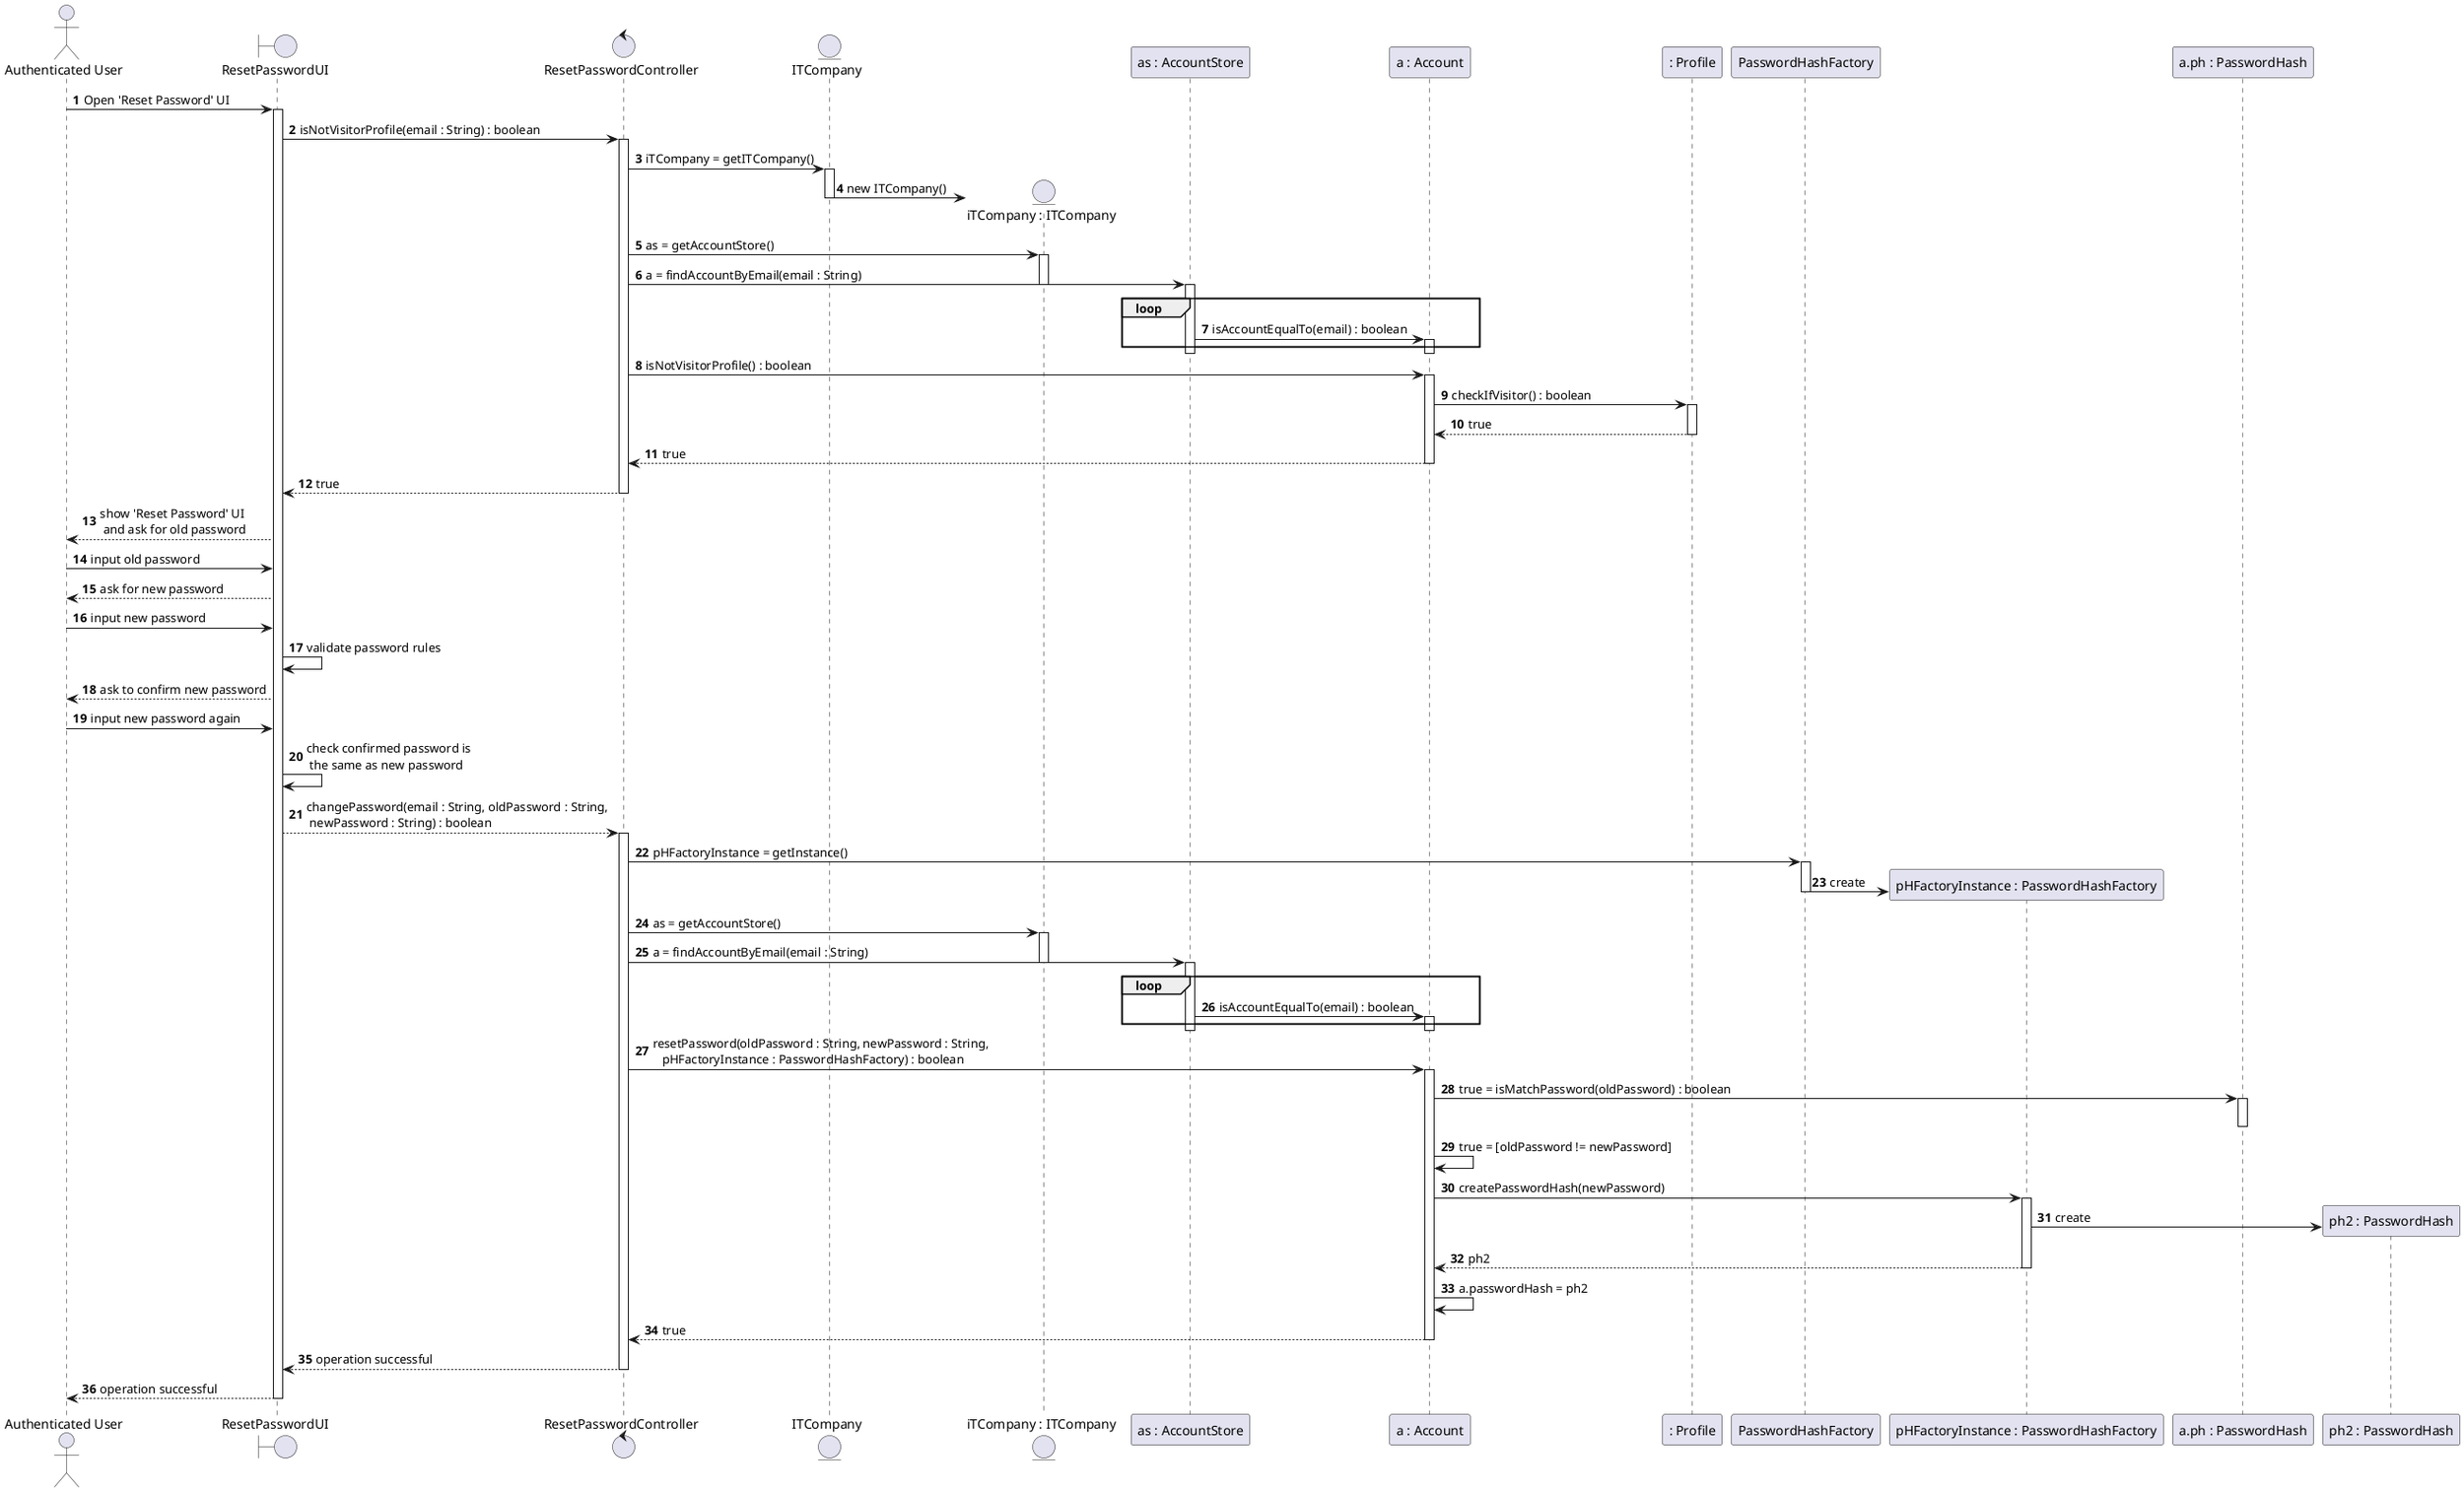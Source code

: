 @startuml
actor "Authenticated User" as user
boundary "ResetPasswordUI" as UI
control "ResetPasswordController" as Controller
entity "ITCompany" as ITCompany
entity "iTCompany : ITCompany" as itc
participant "as : AccountStore" as accstore
participant "a : Account" as acc
participant ": Profile" as prof
participant "PasswordHashFactory" as phfactory
participant "pHFactoryInstance : PasswordHashFactory" as pHFactoryInstance
participant "a.ph : PasswordHash" as passhash
participant "ph2 : PasswordHash" as passhash2

autonumber
user -> UI : Open 'Reset Password' UI
activate UI
UI -> Controller : isNotVisitorProfile(email : String) : boolean
activate Controller
Controller -> ITCompany : iTCompany = getITCompany()
activate ITCompany
ITCompany -> itc ** : new ITCompany()
deactivate ITCompany
Controller -> itc : as = getAccountStore()
activate itc
Controller -> accstore : a = findAccountByEmail(email : String)
deactivate itc
activate accstore
loop
    accstore -> acc : isAccountEqualTo(email) : boolean
    activate acc
end
deactivate accstore
deactivate acc
Controller -> acc : isNotVisitorProfile() : boolean
activate acc
acc -> prof : checkIfVisitor() : boolean
activate prof
prof --> acc : true
deactivate prof
acc --> Controller : true
deactivate acc
Controller --> UI : true
deactivate Controller
UI --> user : show 'Reset Password' UI\n and ask for old password

user -> UI : input old password
UI --> user : ask for new password
user -> UI : input new password
UI -> UI : validate password rules
UI --> user : ask to confirm new password
user -> UI : input new password again
UI -> UI : check confirmed password is\n the same as new password

UI --> Controller : changePassword(email : String, oldPassword : String,\n newPassword : String) : boolean
activate Controller
Controller -> phfactory : pHFactoryInstance = getInstance()
activate phfactory
phfactory -> pHFactoryInstance ** : create
deactivate phfactory
Controller -> itc : as = getAccountStore()
activate itc
Controller -> accstore : a = findAccountByEmail(email : String)
deactivate itc
activate accstore
loop
    accstore -> acc : isAccountEqualTo(email) : boolean
    activate acc
end
deactivate accstore
deactivate acc
Controller -> acc : resetPassword(oldPassword : String, newPassword : String,\n   pHFactoryInstance : PasswordHashFactory) : boolean
activate acc

acc -> passhash : true = isMatchPassword(oldPassword) : boolean
activate passhash
deactivate passhash

acc -> acc : true = [oldPassword != newPassword]

acc -> pHFactoryInstance : createPasswordHash(newPassword)
activate pHFactoryInstance
pHFactoryInstance -> passhash2 ** : create
pHFactoryInstance --> acc : ph2
deactivate pHFactoryInstance

acc -> acc : a.passwordHash = ph2

acc --> Controller : true
deactivate acc
Controller --> UI : operation successful

deactivate Controller
UI --> user : operation successful
deactivate UI
@enduml